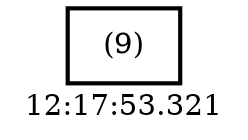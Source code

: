 digraph  g{ graph[label = "12:17:53.321"]
node [shape=rectangle, color=black, fontcolor=black, style=bold] edge [color=black] 0 [label="(9)"] ; 
}

